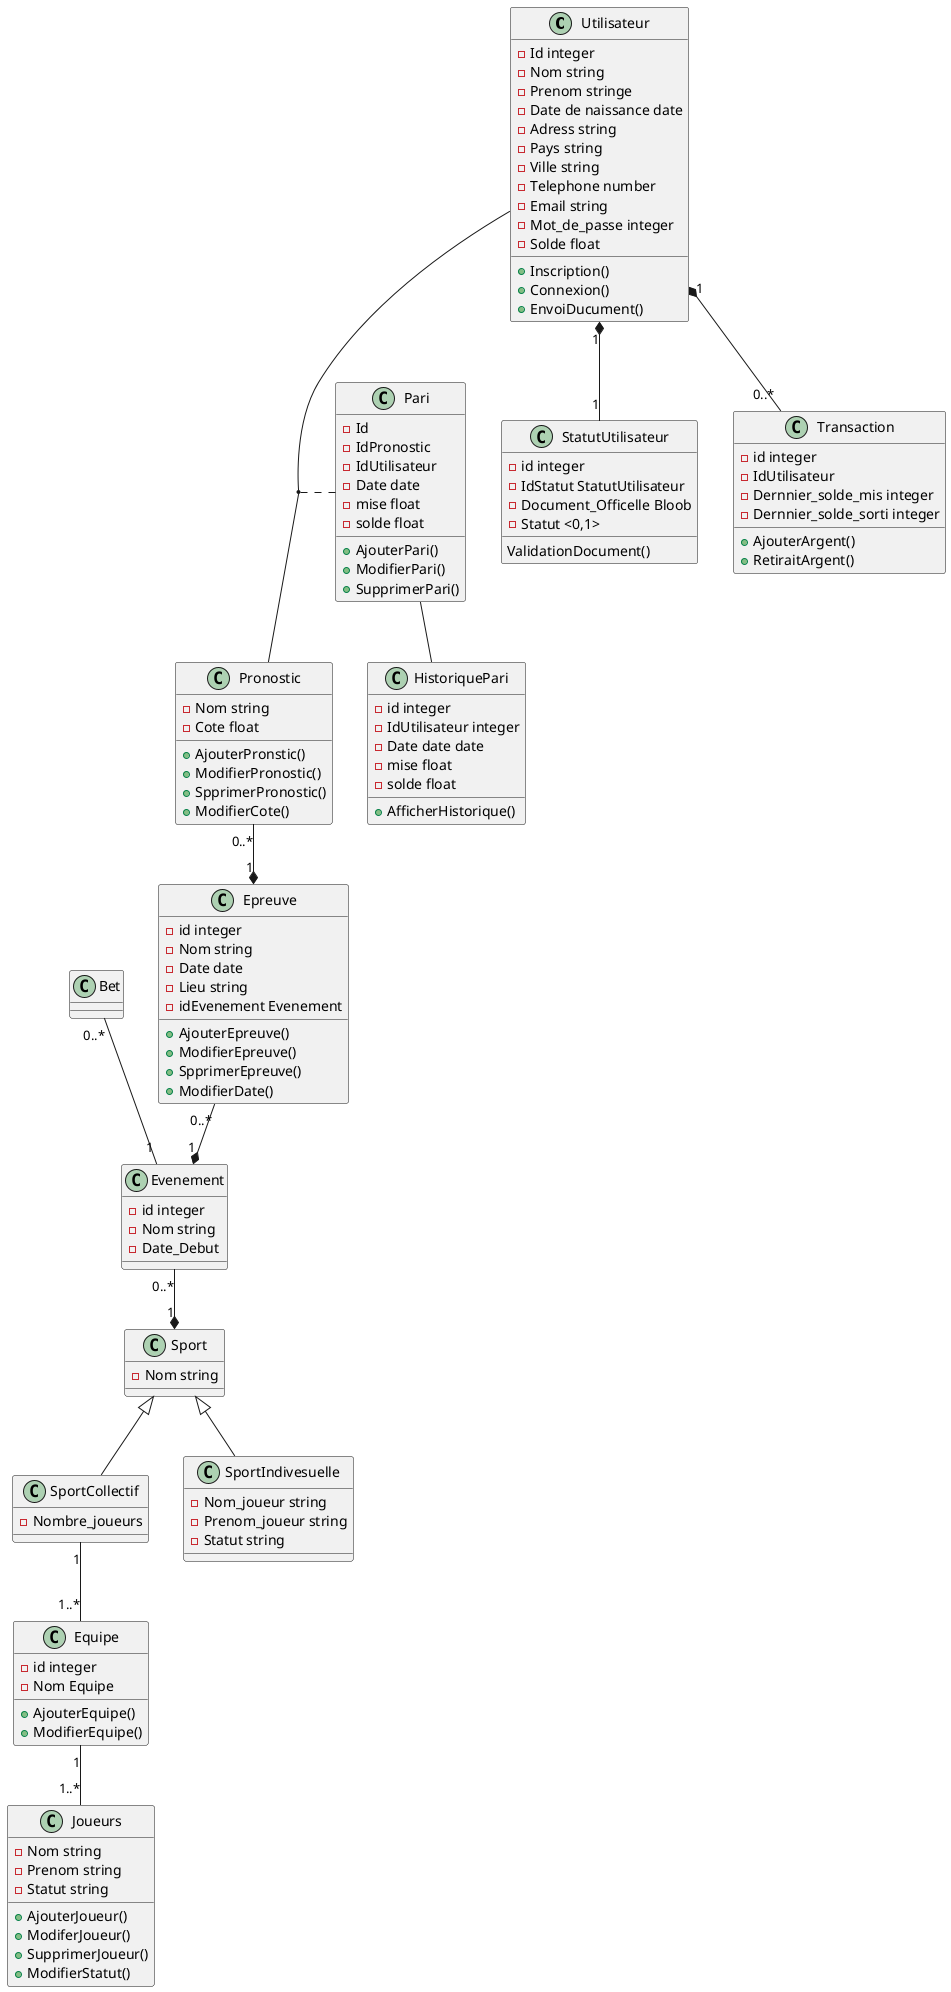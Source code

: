 @startuml

class Utilisateur {
    - Id integer
    - Nom string
    - Prenom stringe
    - Date de naissance date
    - Adress string
    - Pays string
    - Ville string
    - Telephone number
    - Email string
    - Mot_de_passe integer
    - Solde float

    + Inscription()
    + Connexion()
    + EnvoiDucument()
}
class StatutUtilisateur {
    - id integer
    - IdStatut StatutUtilisateur
    - Document_Officelle Bloob
    - Statut <0,1>

    ValidationDocument()
}

class Transaction {
    - id integer
    - IdUtilisateur
    - Dernnier_solde_mis integer
    - Dernnier_solde_sorti integer

    + AjouterArgent()
    + RetiraitArgent()
}

class Pari {
    - Id
    - IdPronostic
    - IdUtilisateur
    - Date date
    - mise float
    - solde float

    + AjouterPari()
    + ModifierPari()
    + SupprimerPari()
}


class Pronostic {
    - Nom string
    - Cote float

    + AjouterPronstic()
    + ModifierPronostic()
    + SpprimerPronostic()
    + ModifierCote()
}

class Epreuve {
    - id integer
    - Nom string
    - Date date
    - Lieu string
    - idEvenement Evenement

    + AjouterEpreuve()
    + ModifierEpreuve()
    + SpprimerEpreuve()
    + ModifierDate()
}

class Evenement {
    - id integer
    - Nom string
    - Date_Debut
}

class Sport {
    - Nom string
}
class SportCollectif {
    - Nombre_joueurs
}
class Equipe {
    - id integer
    - Nom Equipe

    + AjouterEquipe()
    + ModifierEquipe()
}
class Joueurs {
    - Nom string
    - Prenom string
    - Statut string

    + AjouterJoueur()
    + ModiferJoueur()
    + SupprimerJoueur()
    + ModifierStatut()
}

class SportIndivesuelle {
    - Nom_joueur string
    - Prenom_joueur string
    - Statut string
}
class HistoriquePari {
    - id integer
    - IdUtilisateur integer
    - Date date date
    - mise float
    - solde float

    + AfficherHistorique()
}


(Utilisateur, Pronostic) . Pari
Utilisateur "1" *-- "0..*" Transaction
Utilisateur "1" *-- "1" StatutUtilisateur
Pronostic "0..*" --* "1" Epreuve
Epreuve "0..*" --* "1" Evenement
Evenement "0..*" --* "1" Sport
Bet "0..*" -- "1" Evenement
Sport <|-- SportIndivesuelle
Sport <|-- SportCollectif
SportCollectif "1" -- "1..*" Equipe
Equipe "1" -- "1..*" Joueurs
Pari -- HistoriquePari
@enduml
